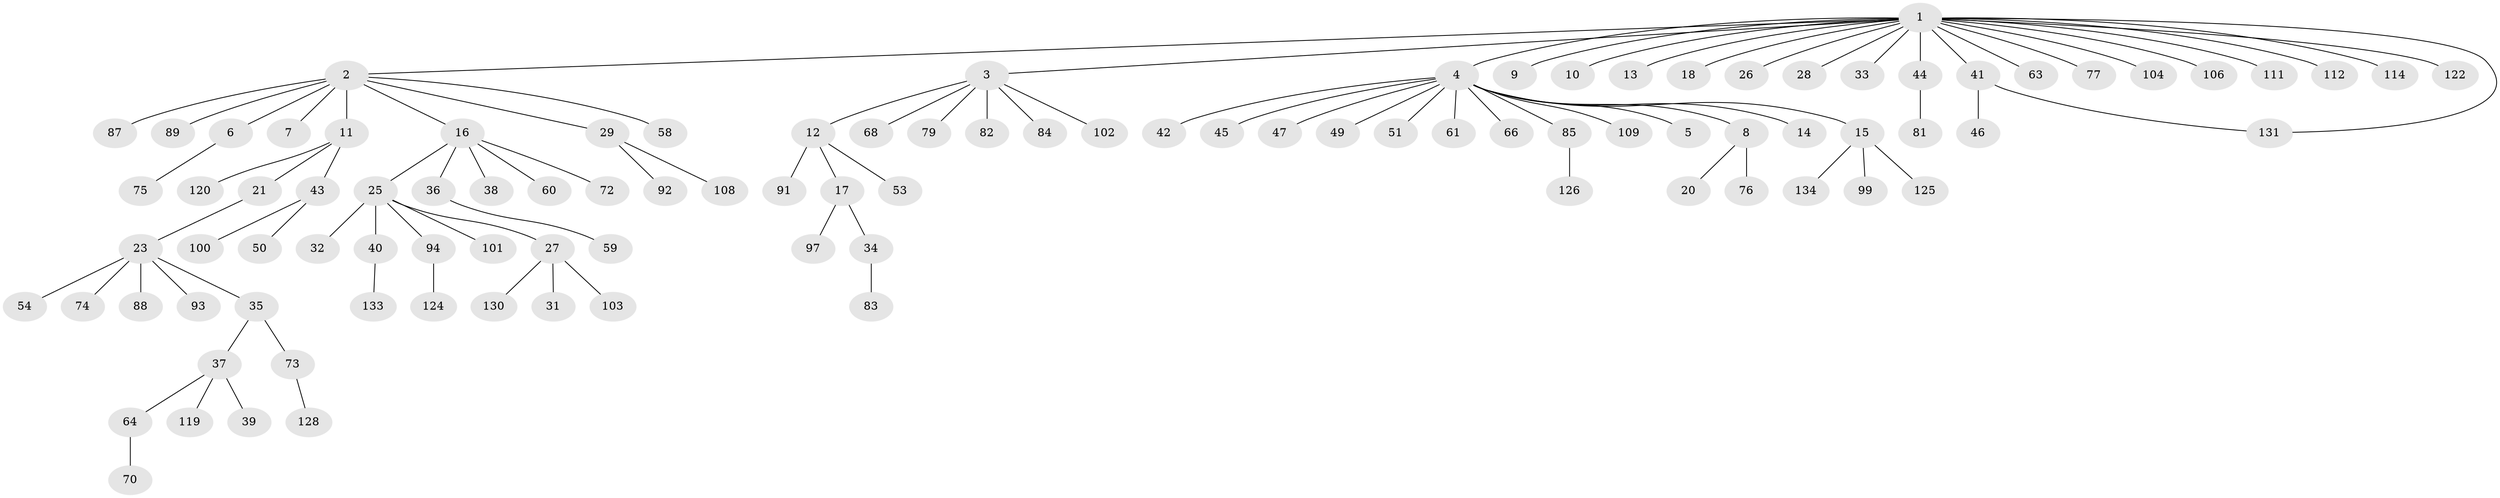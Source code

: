 // Generated by graph-tools (version 1.1) at 2025/51/02/27/25 19:51:58]
// undirected, 100 vertices, 100 edges
graph export_dot {
graph [start="1"]
  node [color=gray90,style=filled];
  1 [super="+57"];
  2 [super="+67"];
  3 [super="+78"];
  4 [super="+22"];
  5;
  6;
  7 [super="+123"];
  8;
  9;
  10;
  11 [super="+129"];
  12;
  13;
  14;
  15 [super="+19"];
  16 [super="+24"];
  17 [super="+48"];
  18;
  20 [super="+55"];
  21;
  23 [super="+30"];
  25 [super="+95"];
  26;
  27 [super="+116"];
  28 [super="+110"];
  29 [super="+135"];
  31;
  32;
  33;
  34 [super="+80"];
  35 [super="+52"];
  36 [super="+90"];
  37 [super="+56"];
  38;
  39;
  40 [super="+65"];
  41 [super="+69"];
  42;
  43 [super="+62"];
  44;
  45;
  46;
  47;
  49;
  50;
  51;
  53 [super="+96"];
  54;
  58;
  59;
  60 [super="+127"];
  61;
  63;
  64 [super="+113"];
  66;
  68 [super="+71"];
  70;
  72;
  73 [super="+86"];
  74;
  75;
  76;
  77;
  79;
  81;
  82;
  83 [super="+98"];
  84;
  85 [super="+117"];
  87;
  88 [super="+107"];
  89;
  91;
  92 [super="+121"];
  93;
  94 [super="+118"];
  97;
  99;
  100;
  101 [super="+115"];
  102;
  103;
  104 [super="+105"];
  106;
  108;
  109;
  111;
  112;
  114;
  119;
  120;
  122;
  124;
  125;
  126;
  128;
  130;
  131 [super="+132"];
  133;
  134;
  1 -- 2;
  1 -- 3;
  1 -- 4;
  1 -- 9;
  1 -- 10;
  1 -- 13;
  1 -- 18;
  1 -- 26;
  1 -- 28;
  1 -- 33;
  1 -- 41;
  1 -- 44;
  1 -- 63;
  1 -- 77;
  1 -- 104;
  1 -- 106;
  1 -- 111;
  1 -- 112;
  1 -- 114;
  1 -- 122;
  1 -- 131;
  2 -- 6;
  2 -- 7;
  2 -- 11;
  2 -- 16;
  2 -- 29;
  2 -- 58;
  2 -- 87;
  2 -- 89;
  3 -- 12;
  3 -- 68;
  3 -- 79;
  3 -- 82;
  3 -- 84;
  3 -- 102;
  4 -- 5;
  4 -- 8;
  4 -- 14;
  4 -- 15;
  4 -- 42;
  4 -- 47;
  4 -- 49;
  4 -- 51;
  4 -- 61;
  4 -- 66;
  4 -- 85;
  4 -- 109;
  4 -- 45;
  6 -- 75;
  8 -- 20;
  8 -- 76;
  11 -- 21;
  11 -- 43;
  11 -- 120;
  12 -- 17;
  12 -- 53;
  12 -- 91;
  15 -- 99;
  15 -- 125;
  15 -- 134;
  16 -- 36;
  16 -- 38;
  16 -- 72;
  16 -- 25;
  16 -- 60;
  17 -- 34;
  17 -- 97;
  21 -- 23;
  23 -- 35;
  23 -- 54;
  23 -- 74;
  23 -- 88;
  23 -- 93;
  25 -- 27;
  25 -- 32;
  25 -- 40;
  25 -- 94;
  25 -- 101;
  27 -- 31;
  27 -- 103;
  27 -- 130;
  29 -- 92;
  29 -- 108;
  34 -- 83;
  35 -- 37;
  35 -- 73;
  36 -- 59;
  37 -- 39;
  37 -- 64;
  37 -- 119;
  40 -- 133;
  41 -- 46;
  41 -- 131;
  43 -- 50;
  43 -- 100;
  44 -- 81;
  64 -- 70;
  73 -- 128;
  85 -- 126;
  94 -- 124;
}
